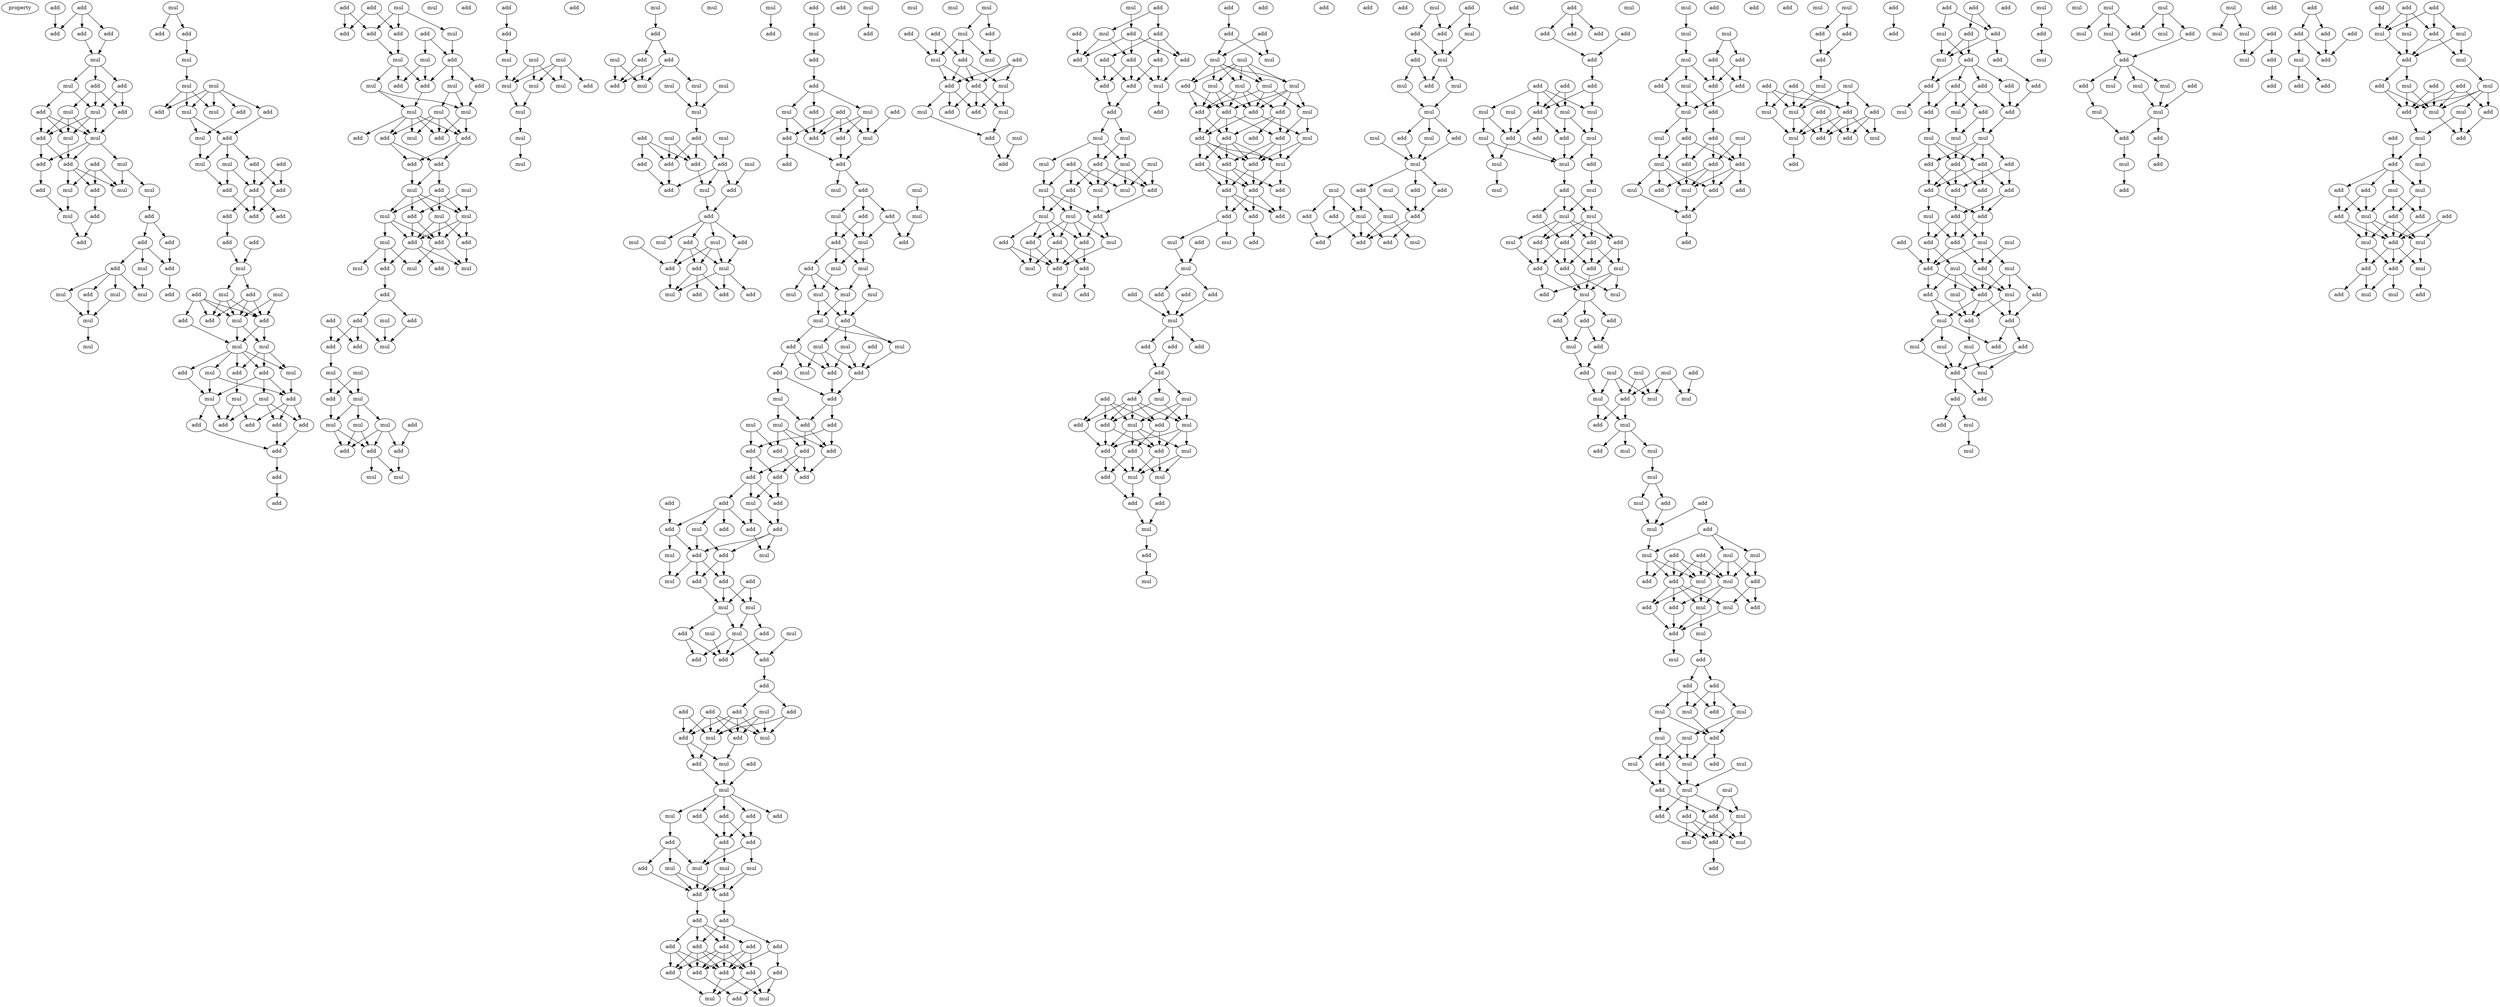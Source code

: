 digraph {
    node [fontcolor=black]
    property [mul=2,lf=1.8]
    0 [ label = add ];
    1 [ label = add ];
    2 [ label = add ];
    3 [ label = add ];
    4 [ label = add ];
    5 [ label = mul ];
    6 [ label = mul ];
    7 [ label = add ];
    8 [ label = add ];
    9 [ label = mul ];
    10 [ label = mul ];
    11 [ label = add ];
    12 [ label = add ];
    13 [ label = add ];
    14 [ label = mul ];
    15 [ label = mul ];
    16 [ label = add ];
    17 [ label = add ];
    18 [ label = mul ];
    19 [ label = add ];
    20 [ label = add ];
    21 [ label = mul ];
    22 [ label = add ];
    23 [ label = mul ];
    24 [ label = mul ];
    25 [ label = mul ];
    26 [ label = add ];
    27 [ label = add ];
    28 [ label = add ];
    29 [ label = add ];
    30 [ label = add ];
    31 [ label = add ];
    32 [ label = mul ];
    33 [ label = add ];
    34 [ label = mul ];
    35 [ label = mul ];
    36 [ label = add ];
    37 [ label = add ];
    38 [ label = mul ];
    39 [ label = mul ];
    40 [ label = mul ];
    41 [ label = mul ];
    42 [ label = add ];
    43 [ label = add ];
    44 [ label = mul ];
    45 [ label = mul ];
    46 [ label = mul ];
    47 [ label = add ];
    48 [ label = mul ];
    49 [ label = add ];
    50 [ label = mul ];
    51 [ label = add ];
    52 [ label = add ];
    53 [ label = mul ];
    54 [ label = mul ];
    55 [ label = mul ];
    56 [ label = add ];
    57 [ label = add ];
    58 [ label = add ];
    59 [ label = add ];
    60 [ label = add ];
    61 [ label = add ];
    62 [ label = add ];
    63 [ label = add ];
    64 [ label = add ];
    65 [ label = add ];
    66 [ label = mul ];
    67 [ label = mul ];
    68 [ label = mul ];
    69 [ label = add ];
    70 [ label = add ];
    71 [ label = add ];
    72 [ label = mul ];
    73 [ label = add ];
    74 [ label = add ];
    75 [ label = mul ];
    76 [ label = mul ];
    77 [ label = mul ];
    78 [ label = add ];
    79 [ label = add ];
    80 [ label = mul ];
    81 [ label = add ];
    82 [ label = mul ];
    83 [ label = mul ];
    84 [ label = mul ];
    85 [ label = add ];
    86 [ label = add ];
    87 [ label = add ];
    88 [ label = add ];
    89 [ label = add ];
    90 [ label = add ];
    91 [ label = add ];
    92 [ label = add ];
    93 [ label = add ];
    94 [ label = add ];
    95 [ label = mul ];
    96 [ label = add ];
    97 [ label = add ];
    98 [ label = add ];
    99 [ label = add ];
    100 [ label = add ];
    101 [ label = mul ];
    102 [ label = mul ];
    103 [ label = mul ];
    104 [ label = add ];
    105 [ label = add ];
    106 [ label = mul ];
    107 [ label = add ];
    108 [ label = mul ];
    109 [ label = add ];
    110 [ label = mul ];
    111 [ label = mul ];
    112 [ label = mul ];
    113 [ label = add ];
    114 [ label = add ];
    115 [ label = add ];
    116 [ label = add ];
    117 [ label = mul ];
    118 [ label = add ];
    119 [ label = add ];
    120 [ label = add ];
    121 [ label = mul ];
    122 [ label = mul ];
    123 [ label = mul ];
    124 [ label = mul ];
    125 [ label = mul ];
    126 [ label = add ];
    127 [ label = add ];
    128 [ label = add ];
    129 [ label = mul ];
    130 [ label = add ];
    131 [ label = add ];
    132 [ label = add ];
    133 [ label = mul ];
    134 [ label = mul ];
    135 [ label = mul ];
    136 [ label = add ];
    137 [ label = add ];
    138 [ label = mul ];
    139 [ label = add ];
    140 [ label = add ];
    141 [ label = mul ];
    142 [ label = add ];
    143 [ label = add ];
    144 [ label = mul ];
    145 [ label = mul ];
    146 [ label = mul ];
    147 [ label = mul ];
    148 [ label = add ];
    149 [ label = mul ];
    150 [ label = add ];
    151 [ label = mul ];
    152 [ label = mul ];
    153 [ label = add ];
    154 [ label = add ];
    155 [ label = add ];
    156 [ label = mul ];
    157 [ label = add ];
    158 [ label = mul ];
    159 [ label = add ];
    160 [ label = add ];
    161 [ label = add ];
    162 [ label = mul ];
    163 [ label = mul ];
    164 [ label = mul ];
    165 [ label = mul ];
    166 [ label = mul ];
    167 [ label = add ];
    168 [ label = mul ];
    169 [ label = mul ];
    170 [ label = mul ];
    171 [ label = mul ];
    172 [ label = mul ];
    173 [ label = add ];
    174 [ label = add ];
    175 [ label = add ];
    176 [ label = mul ];
    177 [ label = mul ];
    178 [ label = mul ];
    179 [ label = mul ];
    180 [ label = add ];
    181 [ label = mul ];
    182 [ label = mul ];
    183 [ label = mul ];
    184 [ label = mul ];
    185 [ label = add ];
    186 [ label = add ];
    187 [ label = add ];
    188 [ label = add ];
    189 [ label = add ];
    190 [ label = mul ];
    191 [ label = add ];
    192 [ label = add ];
    193 [ label = add ];
    194 [ label = mul ];
    195 [ label = add ];
    196 [ label = add ];
    197 [ label = mul ];
    198 [ label = mul ];
    199 [ label = add ];
    200 [ label = mul ];
    201 [ label = add ];
    202 [ label = add ];
    203 [ label = mul ];
    204 [ label = add ];
    205 [ label = add ];
    206 [ label = mul ];
    207 [ label = add ];
    208 [ label = mul ];
    209 [ label = mul ];
    210 [ label = add ];
    211 [ label = add ];
    212 [ label = mul ];
    213 [ label = add ];
    214 [ label = add ];
    215 [ label = mul ];
    216 [ label = add ];
    217 [ label = add ];
    218 [ label = mul ];
    219 [ label = add ];
    220 [ label = add ];
    221 [ label = add ];
    222 [ label = add ];
    223 [ label = mul ];
    224 [ label = add ];
    225 [ label = add ];
    226 [ label = mul ];
    227 [ label = add ];
    228 [ label = mul ];
    229 [ label = add ];
    230 [ label = mul ];
    231 [ label = add ];
    232 [ label = mul ];
    233 [ label = add ];
    234 [ label = add ];
    235 [ label = mul ];
    236 [ label = mul ];
    237 [ label = mul ];
    238 [ label = add ];
    239 [ label = mul ];
    240 [ label = mul ];
    241 [ label = mul ];
    242 [ label = mul ];
    243 [ label = add ];
    244 [ label = mul ];
    245 [ label = add ];
    246 [ label = mul ];
    247 [ label = mul ];
    248 [ label = add ];
    249 [ label = mul ];
    250 [ label = mul ];
    251 [ label = add ];
    252 [ label = add ];
    253 [ label = add ];
    254 [ label = mul ];
    255 [ label = add ];
    256 [ label = add ];
    257 [ label = mul ];
    258 [ label = add ];
    259 [ label = mul ];
    260 [ label = add ];
    261 [ label = add ];
    262 [ label = add ];
    263 [ label = add ];
    264 [ label = add ];
    265 [ label = add ];
    266 [ label = add ];
    267 [ label = add ];
    268 [ label = add ];
    269 [ label = add ];
    270 [ label = mul ];
    271 [ label = add ];
    272 [ label = add ];
    273 [ label = add ];
    274 [ label = mul ];
    275 [ label = add ];
    276 [ label = add ];
    277 [ label = mul ];
    278 [ label = add ];
    279 [ label = mul ];
    280 [ label = add ];
    281 [ label = mul ];
    282 [ label = add ];
    283 [ label = add ];
    284 [ label = mul ];
    285 [ label = mul ];
    286 [ label = mul ];
    287 [ label = add ];
    288 [ label = add ];
    289 [ label = mul ];
    290 [ label = mul ];
    291 [ label = add ];
    292 [ label = add ];
    293 [ label = add ];
    294 [ label = add ];
    295 [ label = add ];
    296 [ label = mul ];
    297 [ label = add ];
    298 [ label = add ];
    299 [ label = add ];
    300 [ label = mul ];
    301 [ label = add ];
    302 [ label = add ];
    303 [ label = mul ];
    304 [ label = add ];
    305 [ label = mul ];
    306 [ label = add ];
    307 [ label = mul ];
    308 [ label = add ];
    309 [ label = add ];
    310 [ label = add ];
    311 [ label = mul ];
    312 [ label = add ];
    313 [ label = add ];
    314 [ label = add ];
    315 [ label = add ];
    316 [ label = mul ];
    317 [ label = add ];
    318 [ label = mul ];
    319 [ label = mul ];
    320 [ label = mul ];
    321 [ label = add ];
    322 [ label = add ];
    323 [ label = add ];
    324 [ label = add ];
    325 [ label = add ];
    326 [ label = add ];
    327 [ label = add ];
    328 [ label = add ];
    329 [ label = add ];
    330 [ label = add ];
    331 [ label = add ];
    332 [ label = add ];
    333 [ label = add ];
    334 [ label = add ];
    335 [ label = add ];
    336 [ label = mul ];
    337 [ label = mul ];
    338 [ label = add ];
    339 [ label = mul ];
    340 [ label = add ];
    341 [ label = mul ];
    342 [ label = mul ];
    343 [ label = mul ];
    344 [ label = mul ];
    345 [ label = add ];
    346 [ label = add ];
    347 [ label = add ];
    348 [ label = add ];
    349 [ label = mul ];
    350 [ label = add ];
    351 [ label = mul ];
    352 [ label = add ];
    353 [ label = mul ];
    354 [ label = add ];
    355 [ label = mul ];
    356 [ label = mul ];
    357 [ label = add ];
    358 [ label = add ];
    359 [ label = mul ];
    360 [ label = add ];
    361 [ label = mul ];
    362 [ label = add ];
    363 [ label = add ];
    364 [ label = add ];
    365 [ label = mul ];
    366 [ label = add ];
    367 [ label = add ];
    368 [ label = add ];
    369 [ label = add ];
    370 [ label = add ];
    371 [ label = add ];
    372 [ label = add ];
    373 [ label = add ];
    374 [ label = mul ];
    375 [ label = add ];
    376 [ label = add ];
    377 [ label = add ];
    378 [ label = mul ];
    379 [ label = mul ];
    380 [ label = mul ];
    381 [ label = mul ];
    382 [ label = add ];
    383 [ label = mul ];
    384 [ label = add ];
    385 [ label = add ];
    386 [ label = mul ];
    387 [ label = add ];
    388 [ label = mul ];
    389 [ label = mul ];
    390 [ label = mul ];
    391 [ label = add ];
    392 [ label = mul ];
    393 [ label = add ];
    394 [ label = add ];
    395 [ label = add ];
    396 [ label = mul ];
    397 [ label = add ];
    398 [ label = add ];
    399 [ label = add ];
    400 [ label = mul ];
    401 [ label = add ];
    402 [ label = mul ];
    403 [ label = add ];
    404 [ label = add ];
    405 [ label = add ];
    406 [ label = add ];
    407 [ label = add ];
    408 [ label = mul ];
    409 [ label = mul ];
    410 [ label = mul ];
    411 [ label = add ];
    412 [ label = mul ];
    413 [ label = mul ];
    414 [ label = mul ];
    415 [ label = mul ];
    416 [ label = add ];
    417 [ label = mul ];
    418 [ label = add ];
    419 [ label = add ];
    420 [ label = add ];
    421 [ label = mul ];
    422 [ label = add ];
    423 [ label = add ];
    424 [ label = add ];
    425 [ label = add ];
    426 [ label = add ];
    427 [ label = mul ];
    428 [ label = add ];
    429 [ label = add ];
    430 [ label = add ];
    431 [ label = add ];
    432 [ label = add ];
    433 [ label = add ];
    434 [ label = add ];
    435 [ label = add ];
    436 [ label = add ];
    437 [ label = mul ];
    438 [ label = add ];
    439 [ label = mul ];
    440 [ label = mul ];
    441 [ label = add ];
    442 [ label = add ];
    443 [ label = add ];
    444 [ label = add ];
    445 [ label = mul ];
    446 [ label = add ];
    447 [ label = add ];
    448 [ label = add ];
    449 [ label = add ];
    450 [ label = add ];
    451 [ label = add ];
    452 [ label = mul ];
    453 [ label = add ];
    454 [ label = mul ];
    455 [ label = add ];
    456 [ label = add ];
    457 [ label = add ];
    458 [ label = mul ];
    459 [ label = mul ];
    460 [ label = add ];
    461 [ label = add ];
    462 [ label = mul ];
    463 [ label = add ];
    464 [ label = add ];
    465 [ label = mul ];
    466 [ label = add ];
    467 [ label = mul ];
    468 [ label = add ];
    469 [ label = add ];
    470 [ label = mul ];
    471 [ label = add ];
    472 [ label = add ];
    473 [ label = mul ];
    474 [ label = mul ];
    475 [ label = mul ];
    476 [ label = add ];
    477 [ label = add ];
    478 [ label = mul ];
    479 [ label = add ];
    480 [ label = add ];
    481 [ label = mul ];
    482 [ label = mul ];
    483 [ label = mul ];
    484 [ label = mul ];
    485 [ label = add ];
    486 [ label = add ];
    487 [ label = add ];
    488 [ label = mul ];
    489 [ label = mul ];
    490 [ label = add ];
    491 [ label = add ];
    492 [ label = mul ];
    493 [ label = add ];
    494 [ label = mul ];
    495 [ label = add ];
    496 [ label = mul ];
    497 [ label = add ];
    498 [ label = mul ];
    499 [ label = add ];
    500 [ label = mul ];
    501 [ label = add ];
    502 [ label = add ];
    503 [ label = add ];
    504 [ label = add ];
    505 [ label = mul ];
    506 [ label = add ];
    507 [ label = add ];
    508 [ label = add ];
    509 [ label = add ];
    510 [ label = add ];
    511 [ label = add ];
    512 [ label = add ];
    513 [ label = add ];
    514 [ label = add ];
    515 [ label = mul ];
    516 [ label = mul ];
    517 [ label = mul ];
    518 [ label = mul ];
    519 [ label = add ];
    520 [ label = add ];
    521 [ label = mul ];
    522 [ label = add ];
    523 [ label = mul ];
    524 [ label = add ];
    525 [ label = mul ];
    526 [ label = mul ];
    527 [ label = mul ];
    528 [ label = add ];
    529 [ label = mul ];
    530 [ label = add ];
    531 [ label = mul ];
    532 [ label = mul ];
    533 [ label = add ];
    534 [ label = mul ];
    535 [ label = add ];
    536 [ label = add ];
    537 [ label = add ];
    538 [ label = add ];
    539 [ label = mul ];
    540 [ label = add ];
    541 [ label = add ];
    542 [ label = mul ];
    543 [ label = mul ];
    544 [ label = add ];
    545 [ label = add ];
    546 [ label = add ];
    547 [ label = add ];
    548 [ label = mul ];
    549 [ label = add ];
    550 [ label = mul ];
    551 [ label = mul ];
    552 [ label = add ];
    553 [ label = mul ];
    554 [ label = add ];
    555 [ label = mul ];
    556 [ label = mul ];
    557 [ label = add ];
    558 [ label = mul ];
    559 [ label = add ];
    560 [ label = mul ];
    561 [ label = add ];
    562 [ label = mul ];
    563 [ label = mul ];
    564 [ label = mul ];
    565 [ label = mul ];
    566 [ label = add ];
    567 [ label = add ];
    568 [ label = mul ];
    569 [ label = add ];
    570 [ label = mul ];
    571 [ label = mul ];
    572 [ label = add ];
    573 [ label = add ];
    574 [ label = mul ];
    575 [ label = mul ];
    576 [ label = add ];
    577 [ label = add ];
    578 [ label = mul ];
    579 [ label = add ];
    580 [ label = mul ];
    581 [ label = mul ];
    582 [ label = add ];
    583 [ label = add ];
    584 [ label = add ];
    585 [ label = mul ];
    586 [ label = add ];
    587 [ label = mul ];
    588 [ label = add ];
    589 [ label = add ];
    590 [ label = add ];
    591 [ label = add ];
    592 [ label = mul ];
    593 [ label = mul ];
    594 [ label = mul ];
    595 [ label = mul ];
    596 [ label = add ];
    597 [ label = mul ];
    598 [ label = add ];
    599 [ label = mul ];
    600 [ label = add ];
    601 [ label = mul ];
    602 [ label = mul ];
    603 [ label = add ];
    604 [ label = mul ];
    605 [ label = mul ];
    606 [ label = mul ];
    607 [ label = add ];
    608 [ label = add ];
    609 [ label = add ];
    610 [ label = mul ];
    611 [ label = mul ];
    612 [ label = add ];
    613 [ label = add ];
    614 [ label = mul ];
    615 [ label = mul ];
    616 [ label = add ];
    617 [ label = add ];
    618 [ label = mul ];
    619 [ label = add ];
    620 [ label = add ];
    621 [ label = mul ];
    622 [ label = add ];
    623 [ label = add ];
    624 [ label = mul ];
    625 [ label = add ];
    626 [ label = add ];
    627 [ label = mul ];
    628 [ label = mul ];
    629 [ label = add ];
    630 [ label = add ];
    631 [ label = mul ];
    632 [ label = add ];
    633 [ label = add ];
    634 [ label = mul ];
    635 [ label = add ];
    636 [ label = add ];
    637 [ label = add ];
    638 [ label = add ];
    639 [ label = mul ];
    640 [ label = mul ];
    641 [ label = add ];
    642 [ label = add ];
    643 [ label = mul ];
    644 [ label = add ];
    645 [ label = mul ];
    646 [ label = add ];
    647 [ label = add ];
    648 [ label = add ];
    649 [ label = add ];
    650 [ label = mul ];
    651 [ label = mul ];
    652 [ label = add ];
    653 [ label = add ];
    654 [ label = mul ];
    655 [ label = add ];
    656 [ label = mul ];
    657 [ label = add ];
    658 [ label = mul ];
    659 [ label = add ];
    660 [ label = add ];
    661 [ label = mul ];
    662 [ label = add ];
    663 [ label = add ];
    664 [ label = add ];
    665 [ label = add ];
    666 [ label = add ];
    667 [ label = add ];
    668 [ label = add ];
    669 [ label = mul ];
    670 [ label = mul ];
    671 [ label = add ];
    672 [ label = add ];
    673 [ label = add ];
    674 [ label = add ];
    675 [ label = add ];
    676 [ label = add ];
    677 [ label = add ];
    678 [ label = add ];
    679 [ label = mul ];
    680 [ label = mul ];
    681 [ label = add ];
    682 [ label = add ];
    683 [ label = mul ];
    684 [ label = mul ];
    685 [ label = mul ];
    686 [ label = add ];
    687 [ label = add ];
    688 [ label = add ];
    689 [ label = add ];
    690 [ label = add ];
    691 [ label = add ];
    692 [ label = add ];
    693 [ label = add ];
    694 [ label = add ];
    695 [ label = mul ];
    696 [ label = add ];
    697 [ label = add ];
    698 [ label = add ];
    699 [ label = add ];
    700 [ label = mul ];
    701 [ label = mul ];
    702 [ label = add ];
    703 [ label = mul ];
    704 [ label = mul ];
    705 [ label = add ];
    706 [ label = mul ];
    707 [ label = add ];
    708 [ label = add ];
    709 [ label = add ];
    710 [ label = mul ];
    711 [ label = add ];
    712 [ label = mul ];
    713 [ label = add ];
    714 [ label = add ];
    715 [ label = add ];
    716 [ label = mul ];
    717 [ label = mul ];
    718 [ label = mul ];
    719 [ label = mul ];
    720 [ label = add ];
    721 [ label = add ];
    722 [ label = add ];
    723 [ label = add ];
    724 [ label = add ];
    725 [ label = mul ];
    726 [ label = mul ];
    727 [ label = mul ];
    728 [ label = add ];
    729 [ label = mul ];
    730 [ label = mul ];
    731 [ label = mul ];
    732 [ label = mul ];
    733 [ label = add ];
    734 [ label = mul ];
    735 [ label = mul ];
    736 [ label = mul ];
    737 [ label = add ];
    738 [ label = add ];
    739 [ label = add ];
    740 [ label = mul ];
    741 [ label = add ];
    742 [ label = mul ];
    743 [ label = mul ];
    744 [ label = mul ];
    745 [ label = mul ];
    746 [ label = add ];
    747 [ label = add ];
    748 [ label = mul ];
    749 [ label = add ];
    750 [ label = mul ];
    751 [ label = mul ];
    752 [ label = mul ];
    753 [ label = add ];
    754 [ label = add ];
    755 [ label = mul ];
    756 [ label = add ];
    757 [ label = add ];
    758 [ label = add ];
    759 [ label = add ];
    760 [ label = add ];
    761 [ label = add ];
    762 [ label = add ];
    763 [ label = mul ];
    764 [ label = add ];
    765 [ label = add ];
    766 [ label = add ];
    767 [ label = add ];
    768 [ label = add ];
    769 [ label = add ];
    770 [ label = mul ];
    771 [ label = mul ];
    772 [ label = add ];
    773 [ label = mul ];
    774 [ label = mul ];
    775 [ label = add ];
    776 [ label = add ];
    777 [ label = add ];
    778 [ label = mul ];
    779 [ label = add ];
    780 [ label = mul ];
    781 [ label = mul ];
    782 [ label = add ];
    783 [ label = add ];
    784 [ label = mul ];
    785 [ label = mul ];
    786 [ label = add ];
    787 [ label = add ];
    788 [ label = add ];
    789 [ label = mul ];
    790 [ label = add ];
    791 [ label = mul ];
    792 [ label = add ];
    793 [ label = mul ];
    794 [ label = add ];
    795 [ label = add ];
    796 [ label = add ];
    797 [ label = mul ];
    798 [ label = add ];
    799 [ label = mul ];
    800 [ label = mul ];
    801 [ label = add ];
    802 [ label = add ];
    803 [ label = mul ];
    804 [ label = add ];
    805 [ label = mul ];
    806 [ label = add ];
    807 [ label = add ];
    808 [ label = mul ];
    0 -> 2 [ name = 0 ];
    1 -> 2 [ name = 1 ];
    1 -> 3 [ name = 2 ];
    1 -> 4 [ name = 3 ];
    3 -> 5 [ name = 4 ];
    4 -> 5 [ name = 5 ];
    5 -> 6 [ name = 6 ];
    5 -> 7 [ name = 7 ];
    5 -> 8 [ name = 8 ];
    6 -> 9 [ name = 9 ];
    6 -> 12 [ name = 10 ];
    7 -> 9 [ name = 11 ];
    7 -> 11 [ name = 12 ];
    8 -> 9 [ name = 13 ];
    8 -> 10 [ name = 14 ];
    8 -> 11 [ name = 15 ];
    9 -> 13 [ name = 16 ];
    9 -> 14 [ name = 17 ];
    9 -> 15 [ name = 18 ];
    10 -> 13 [ name = 19 ];
    10 -> 14 [ name = 20 ];
    10 -> 15 [ name = 21 ];
    11 -> 14 [ name = 22 ];
    12 -> 13 [ name = 23 ];
    12 -> 14 [ name = 24 ];
    12 -> 15 [ name = 25 ];
    13 -> 17 [ name = 26 ];
    13 -> 19 [ name = 27 ];
    14 -> 17 [ name = 28 ];
    14 -> 18 [ name = 29 ];
    14 -> 19 [ name = 30 ];
    15 -> 17 [ name = 31 ];
    16 -> 20 [ name = 32 ];
    16 -> 23 [ name = 33 ];
    16 -> 24 [ name = 34 ];
    17 -> 20 [ name = 35 ];
    17 -> 23 [ name = 36 ];
    17 -> 24 [ name = 37 ];
    18 -> 21 [ name = 38 ];
    18 -> 23 [ name = 39 ];
    19 -> 22 [ name = 40 ];
    20 -> 26 [ name = 41 ];
    21 -> 27 [ name = 42 ];
    22 -> 25 [ name = 43 ];
    24 -> 25 [ name = 44 ];
    25 -> 29 [ name = 45 ];
    26 -> 29 [ name = 46 ];
    27 -> 28 [ name = 47 ];
    27 -> 30 [ name = 48 ];
    28 -> 31 [ name = 49 ];
    28 -> 32 [ name = 50 ];
    28 -> 33 [ name = 51 ];
    30 -> 31 [ name = 52 ];
    31 -> 36 [ name = 53 ];
    32 -> 35 [ name = 54 ];
    33 -> 34 [ name = 55 ];
    33 -> 35 [ name = 56 ];
    33 -> 37 [ name = 57 ];
    33 -> 38 [ name = 58 ];
    34 -> 39 [ name = 59 ];
    37 -> 39 [ name = 60 ];
    38 -> 39 [ name = 61 ];
    39 -> 40 [ name = 62 ];
    41 -> 42 [ name = 63 ];
    41 -> 43 [ name = 64 ];
    43 -> 44 [ name = 65 ];
    44 -> 46 [ name = 66 ];
    45 -> 47 [ name = 67 ];
    45 -> 48 [ name = 68 ];
    45 -> 49 [ name = 69 ];
    45 -> 50 [ name = 70 ];
    45 -> 51 [ name = 71 ];
    46 -> 47 [ name = 72 ];
    46 -> 48 [ name = 73 ];
    46 -> 50 [ name = 74 ];
    48 -> 52 [ name = 75 ];
    48 -> 53 [ name = 76 ];
    49 -> 53 [ name = 77 ];
    51 -> 52 [ name = 78 ];
    52 -> 54 [ name = 79 ];
    52 -> 55 [ name = 80 ];
    52 -> 56 [ name = 81 ];
    53 -> 54 [ name = 82 ];
    54 -> 60 [ name = 83 ];
    55 -> 59 [ name = 84 ];
    55 -> 60 [ name = 85 ];
    56 -> 58 [ name = 86 ];
    56 -> 59 [ name = 87 ];
    57 -> 58 [ name = 88 ];
    57 -> 59 [ name = 89 ];
    58 -> 62 [ name = 90 ];
    59 -> 61 [ name = 91 ];
    59 -> 62 [ name = 92 ];
    59 -> 63 [ name = 93 ];
    60 -> 62 [ name = 94 ];
    63 -> 65 [ name = 95 ];
    64 -> 66 [ name = 96 ];
    65 -> 66 [ name = 97 ];
    66 -> 67 [ name = 98 ];
    66 -> 70 [ name = 99 ];
    67 -> 71 [ name = 100 ];
    67 -> 72 [ name = 101 ];
    67 -> 74 [ name = 102 ];
    68 -> 72 [ name = 103 ];
    68 -> 74 [ name = 104 ];
    69 -> 71 [ name = 105 ];
    69 -> 72 [ name = 106 ];
    69 -> 73 [ name = 107 ];
    69 -> 74 [ name = 108 ];
    70 -> 71 [ name = 109 ];
    70 -> 72 [ name = 110 ];
    70 -> 74 [ name = 111 ];
    72 -> 75 [ name = 112 ];
    72 -> 76 [ name = 113 ];
    73 -> 75 [ name = 114 ];
    74 -> 75 [ name = 115 ];
    74 -> 76 [ name = 116 ];
    75 -> 77 [ name = 117 ];
    75 -> 78 [ name = 118 ];
    75 -> 79 [ name = 119 ];
    75 -> 80 [ name = 120 ];
    75 -> 81 [ name = 121 ];
    76 -> 77 [ name = 122 ];
    76 -> 78 [ name = 123 ];
    76 -> 81 [ name = 124 ];
    77 -> 85 [ name = 125 ];
    78 -> 82 [ name = 126 ];
    78 -> 84 [ name = 127 ];
    78 -> 85 [ name = 128 ];
    79 -> 82 [ name = 129 ];
    80 -> 82 [ name = 130 ];
    80 -> 85 [ name = 131 ];
    81 -> 83 [ name = 132 ];
    82 -> 87 [ name = 133 ];
    82 -> 90 [ name = 134 ];
    83 -> 86 [ name = 135 ];
    83 -> 90 [ name = 136 ];
    84 -> 88 [ name = 137 ];
    84 -> 89 [ name = 138 ];
    84 -> 90 [ name = 139 ];
    85 -> 86 [ name = 140 ];
    85 -> 88 [ name = 141 ];
    85 -> 89 [ name = 142 ];
    87 -> 91 [ name = 143 ];
    88 -> 91 [ name = 144 ];
    89 -> 91 [ name = 145 ];
    91 -> 92 [ name = 146 ];
    92 -> 93 [ name = 147 ];
    94 -> 97 [ name = 148 ];
    94 -> 98 [ name = 149 ];
    95 -> 98 [ name = 150 ];
    95 -> 100 [ name = 151 ];
    95 -> 101 [ name = 152 ];
    96 -> 97 [ name = 153 ];
    96 -> 100 [ name = 154 ];
    98 -> 102 [ name = 155 ];
    99 -> 103 [ name = 156 ];
    99 -> 104 [ name = 157 ];
    100 -> 102 [ name = 158 ];
    101 -> 104 [ name = 159 ];
    102 -> 105 [ name = 160 ];
    102 -> 107 [ name = 161 ];
    102 -> 108 [ name = 162 ];
    103 -> 105 [ name = 163 ];
    103 -> 107 [ name = 164 ];
    104 -> 106 [ name = 165 ];
    104 -> 107 [ name = 166 ];
    104 -> 109 [ name = 167 ];
    106 -> 111 [ name = 168 ];
    106 -> 112 [ name = 169 ];
    107 -> 110 [ name = 170 ];
    108 -> 110 [ name = 171 ];
    108 -> 111 [ name = 172 ];
    109 -> 111 [ name = 173 ];
    110 -> 113 [ name = 174 ];
    110 -> 114 [ name = 175 ];
    110 -> 115 [ name = 176 ];
    110 -> 116 [ name = 177 ];
    110 -> 117 [ name = 178 ];
    111 -> 114 [ name = 179 ];
    111 -> 115 [ name = 180 ];
    112 -> 114 [ name = 181 ];
    112 -> 115 [ name = 182 ];
    112 -> 116 [ name = 183 ];
    112 -> 117 [ name = 184 ];
    115 -> 118 [ name = 185 ];
    115 -> 119 [ name = 186 ];
    116 -> 118 [ name = 187 ];
    116 -> 119 [ name = 188 ];
    118 -> 122 [ name = 189 ];
    119 -> 120 [ name = 190 ];
    119 -> 122 [ name = 191 ];
    120 -> 123 [ name = 192 ];
    120 -> 124 [ name = 193 ];
    120 -> 125 [ name = 194 ];
    121 -> 124 [ name = 195 ];
    121 -> 126 [ name = 196 ];
    122 -> 123 [ name = 197 ];
    122 -> 124 [ name = 198 ];
    122 -> 125 [ name = 199 ];
    122 -> 126 [ name = 200 ];
    123 -> 127 [ name = 201 ];
    123 -> 128 [ name = 202 ];
    123 -> 130 [ name = 203 ];
    124 -> 127 [ name = 204 ];
    124 -> 128 [ name = 205 ];
    124 -> 130 [ name = 206 ];
    125 -> 128 [ name = 207 ];
    125 -> 129 [ name = 208 ];
    125 -> 130 [ name = 209 ];
    126 -> 128 [ name = 210 ];
    126 -> 130 [ name = 211 ];
    127 -> 135 [ name = 212 ];
    128 -> 131 [ name = 213 ];
    128 -> 132 [ name = 214 ];
    128 -> 135 [ name = 215 ];
    129 -> 132 [ name = 216 ];
    129 -> 133 [ name = 217 ];
    129 -> 134 [ name = 218 ];
    130 -> 134 [ name = 219 ];
    130 -> 135 [ name = 220 ];
    132 -> 136 [ name = 221 ];
    136 -> 137 [ name = 222 ];
    136 -> 140 [ name = 223 ];
    137 -> 142 [ name = 224 ];
    137 -> 143 [ name = 225 ];
    137 -> 144 [ name = 226 ];
    138 -> 144 [ name = 227 ];
    139 -> 142 [ name = 228 ];
    139 -> 143 [ name = 229 ];
    140 -> 144 [ name = 230 ];
    142 -> 146 [ name = 231 ];
    145 -> 147 [ name = 232 ];
    145 -> 148 [ name = 233 ];
    146 -> 147 [ name = 234 ];
    146 -> 148 [ name = 235 ];
    147 -> 149 [ name = 236 ];
    147 -> 151 [ name = 237 ];
    147 -> 152 [ name = 238 ];
    148 -> 149 [ name = 239 ];
    149 -> 153 [ name = 240 ];
    149 -> 154 [ name = 241 ];
    150 -> 155 [ name = 242 ];
    151 -> 153 [ name = 243 ];
    151 -> 154 [ name = 244 ];
    151 -> 155 [ name = 245 ];
    152 -> 153 [ name = 246 ];
    152 -> 154 [ name = 247 ];
    154 -> 156 [ name = 248 ];
    154 -> 158 [ name = 249 ];
    155 -> 158 [ name = 250 ];
    159 -> 161 [ name = 251 ];
    161 -> 162 [ name = 252 ];
    162 -> 165 [ name = 253 ];
    163 -> 165 [ name = 254 ];
    163 -> 166 [ name = 255 ];
    163 -> 167 [ name = 256 ];
    163 -> 168 [ name = 257 ];
    164 -> 165 [ name = 258 ];
    164 -> 166 [ name = 259 ];
    164 -> 168 [ name = 260 ];
    165 -> 169 [ name = 261 ];
    168 -> 169 [ name = 262 ];
    169 -> 170 [ name = 263 ];
    170 -> 171 [ name = 264 ];
    172 -> 173 [ name = 265 ];
    173 -> 174 [ name = 266 ];
    173 -> 175 [ name = 267 ];
    174 -> 177 [ name = 268 ];
    174 -> 180 [ name = 269 ];
    175 -> 177 [ name = 270 ];
    175 -> 178 [ name = 271 ];
    175 -> 180 [ name = 272 ];
    176 -> 177 [ name = 273 ];
    176 -> 180 [ name = 274 ];
    178 -> 182 [ name = 275 ];
    179 -> 182 [ name = 276 ];
    181 -> 182 [ name = 277 ];
    182 -> 186 [ name = 278 ];
    183 -> 188 [ name = 279 ];
    183 -> 191 [ name = 280 ];
    184 -> 189 [ name = 281 ];
    185 -> 187 [ name = 282 ];
    185 -> 188 [ name = 283 ];
    185 -> 191 [ name = 284 ];
    186 -> 188 [ name = 285 ];
    186 -> 189 [ name = 286 ];
    186 -> 191 [ name = 287 ];
    187 -> 193 [ name = 288 ];
    188 -> 193 [ name = 289 ];
    189 -> 192 [ name = 290 ];
    189 -> 193 [ name = 291 ];
    189 -> 194 [ name = 292 ];
    190 -> 192 [ name = 293 ];
    191 -> 194 [ name = 294 ];
    192 -> 195 [ name = 295 ];
    194 -> 195 [ name = 296 ];
    195 -> 196 [ name = 297 ];
    195 -> 197 [ name = 298 ];
    195 -> 199 [ name = 299 ];
    195 -> 200 [ name = 300 ];
    196 -> 201 [ name = 301 ];
    196 -> 202 [ name = 302 ];
    196 -> 203 [ name = 303 ];
    197 -> 201 [ name = 304 ];
    197 -> 202 [ name = 305 ];
    197 -> 203 [ name = 306 ];
    198 -> 201 [ name = 307 ];
    199 -> 203 [ name = 308 ];
    201 -> 206 [ name = 309 ];
    202 -> 204 [ name = 310 ];
    202 -> 205 [ name = 311 ];
    202 -> 206 [ name = 312 ];
    203 -> 204 [ name = 313 ];
    203 -> 206 [ name = 314 ];
    203 -> 207 [ name = 315 ];
    209 -> 211 [ name = 316 ];
    210 -> 212 [ name = 317 ];
    212 -> 213 [ name = 318 ];
    213 -> 214 [ name = 319 ];
    214 -> 215 [ name = 320 ];
    214 -> 217 [ name = 321 ];
    214 -> 218 [ name = 322 ];
    215 -> 220 [ name = 323 ];
    215 -> 222 [ name = 324 ];
    216 -> 220 [ name = 325 ];
    216 -> 221 [ name = 326 ];
    216 -> 222 [ name = 327 ];
    216 -> 223 [ name = 328 ];
    217 -> 222 [ name = 329 ];
    218 -> 221 [ name = 330 ];
    218 -> 222 [ name = 331 ];
    218 -> 223 [ name = 332 ];
    219 -> 223 [ name = 333 ];
    220 -> 224 [ name = 334 ];
    220 -> 225 [ name = 335 ];
    221 -> 224 [ name = 336 ];
    223 -> 224 [ name = 337 ];
    224 -> 226 [ name = 338 ];
    224 -> 227 [ name = 339 ];
    227 -> 229 [ name = 340 ];
    227 -> 231 [ name = 341 ];
    227 -> 232 [ name = 342 ];
    228 -> 230 [ name = 343 ];
    229 -> 234 [ name = 344 ];
    229 -> 235 [ name = 345 ];
    230 -> 233 [ name = 346 ];
    231 -> 233 [ name = 347 ];
    231 -> 235 [ name = 348 ];
    232 -> 234 [ name = 349 ];
    232 -> 235 [ name = 350 ];
    234 -> 236 [ name = 351 ];
    234 -> 237 [ name = 352 ];
    234 -> 238 [ name = 353 ];
    235 -> 236 [ name = 354 ];
    235 -> 237 [ name = 355 ];
    236 -> 240 [ name = 356 ];
    237 -> 239 [ name = 357 ];
    237 -> 242 [ name = 358 ];
    238 -> 240 [ name = 359 ];
    238 -> 241 [ name = 360 ];
    238 -> 242 [ name = 361 ];
    239 -> 243 [ name = 362 ];
    240 -> 243 [ name = 363 ];
    240 -> 244 [ name = 364 ];
    242 -> 243 [ name = 365 ];
    242 -> 244 [ name = 366 ];
    243 -> 246 [ name = 367 ];
    243 -> 247 [ name = 368 ];
    243 -> 249 [ name = 369 ];
    244 -> 245 [ name = 370 ];
    244 -> 246 [ name = 371 ];
    245 -> 250 [ name = 372 ];
    245 -> 251 [ name = 373 ];
    245 -> 253 [ name = 374 ];
    246 -> 252 [ name = 375 ];
    247 -> 252 [ name = 376 ];
    247 -> 253 [ name = 377 ];
    248 -> 252 [ name = 378 ];
    249 -> 250 [ name = 379 ];
    249 -> 252 [ name = 380 ];
    249 -> 253 [ name = 381 ];
    251 -> 254 [ name = 382 ];
    251 -> 255 [ name = 383 ];
    252 -> 255 [ name = 384 ];
    253 -> 255 [ name = 385 ];
    254 -> 257 [ name = 386 ];
    254 -> 258 [ name = 387 ];
    255 -> 256 [ name = 388 ];
    255 -> 258 [ name = 389 ];
    256 -> 261 [ name = 390 ];
    256 -> 262 [ name = 391 ];
    257 -> 260 [ name = 392 ];
    257 -> 262 [ name = 393 ];
    257 -> 263 [ name = 394 ];
    258 -> 262 [ name = 395 ];
    258 -> 263 [ name = 396 ];
    259 -> 260 [ name = 397 ];
    259 -> 261 [ name = 398 ];
    260 -> 264 [ name = 399 ];
    261 -> 265 [ name = 400 ];
    261 -> 266 [ name = 401 ];
    262 -> 264 [ name = 402 ];
    263 -> 264 [ name = 403 ];
    263 -> 265 [ name = 404 ];
    263 -> 266 [ name = 405 ];
    265 -> 268 [ name = 406 ];
    265 -> 270 [ name = 407 ];
    266 -> 268 [ name = 408 ];
    266 -> 269 [ name = 409 ];
    266 -> 270 [ name = 410 ];
    267 -> 275 [ name = 411 ];
    268 -> 272 [ name = 412 ];
    269 -> 271 [ name = 413 ];
    269 -> 273 [ name = 414 ];
    269 -> 274 [ name = 415 ];
    269 -> 275 [ name = 416 ];
    270 -> 272 [ name = 417 ];
    270 -> 273 [ name = 418 ];
    272 -> 276 [ name = 419 ];
    272 -> 278 [ name = 420 ];
    272 -> 279 [ name = 421 ];
    273 -> 279 [ name = 422 ];
    274 -> 276 [ name = 423 ];
    274 -> 278 [ name = 424 ];
    275 -> 277 [ name = 425 ];
    275 -> 278 [ name = 426 ];
    276 -> 280 [ name = 427 ];
    276 -> 283 [ name = 428 ];
    277 -> 281 [ name = 429 ];
    278 -> 280 [ name = 430 ];
    278 -> 281 [ name = 431 ];
    278 -> 283 [ name = 432 ];
    280 -> 284 [ name = 433 ];
    282 -> 284 [ name = 434 ];
    282 -> 285 [ name = 435 ];
    283 -> 284 [ name = 436 ];
    283 -> 285 [ name = 437 ];
    284 -> 288 [ name = 438 ];
    284 -> 289 [ name = 439 ];
    285 -> 287 [ name = 440 ];
    285 -> 289 [ name = 441 ];
    286 -> 292 [ name = 442 ];
    287 -> 292 [ name = 443 ];
    288 -> 291 [ name = 444 ];
    288 -> 292 [ name = 445 ];
    289 -> 291 [ name = 446 ];
    289 -> 292 [ name = 447 ];
    289 -> 293 [ name = 448 ];
    290 -> 293 [ name = 449 ];
    293 -> 294 [ name = 450 ];
    294 -> 295 [ name = 451 ];
    294 -> 299 [ name = 452 ];
    295 -> 300 [ name = 453 ];
    295 -> 301 [ name = 454 ];
    295 -> 302 [ name = 455 ];
    295 -> 303 [ name = 456 ];
    296 -> 300 [ name = 457 ];
    296 -> 302 [ name = 458 ];
    296 -> 303 [ name = 459 ];
    297 -> 300 [ name = 460 ];
    297 -> 301 [ name = 461 ];
    297 -> 302 [ name = 462 ];
    297 -> 303 [ name = 463 ];
    298 -> 301 [ name = 464 ];
    298 -> 303 [ name = 465 ];
    299 -> 300 [ name = 466 ];
    299 -> 303 [ name = 467 ];
    301 -> 304 [ name = 468 ];
    301 -> 305 [ name = 469 ];
    302 -> 305 [ name = 470 ];
    303 -> 304 [ name = 471 ];
    304 -> 307 [ name = 472 ];
    305 -> 307 [ name = 473 ];
    306 -> 307 [ name = 474 ];
    307 -> 308 [ name = 475 ];
    307 -> 309 [ name = 476 ];
    307 -> 310 [ name = 477 ];
    307 -> 311 [ name = 478 ];
    307 -> 312 [ name = 479 ];
    308 -> 315 [ name = 480 ];
    310 -> 314 [ name = 481 ];
    310 -> 315 [ name = 482 ];
    311 -> 313 [ name = 483 ];
    312 -> 314 [ name = 484 ];
    312 -> 315 [ name = 485 ];
    313 -> 316 [ name = 486 ];
    313 -> 317 [ name = 487 ];
    313 -> 318 [ name = 488 ];
    314 -> 318 [ name = 489 ];
    314 -> 320 [ name = 490 ];
    315 -> 318 [ name = 491 ];
    315 -> 319 [ name = 492 ];
    316 -> 321 [ name = 493 ];
    316 -> 322 [ name = 494 ];
    317 -> 321 [ name = 495 ];
    318 -> 321 [ name = 496 ];
    319 -> 321 [ name = 497 ];
    319 -> 322 [ name = 498 ];
    320 -> 321 [ name = 499 ];
    320 -> 322 [ name = 500 ];
    321 -> 323 [ name = 501 ];
    322 -> 324 [ name = 502 ];
    323 -> 325 [ name = 503 ];
    323 -> 326 [ name = 504 ];
    323 -> 327 [ name = 505 ];
    323 -> 328 [ name = 506 ];
    324 -> 325 [ name = 507 ];
    324 -> 327 [ name = 508 ];
    324 -> 329 [ name = 509 ];
    325 -> 331 [ name = 510 ];
    325 -> 332 [ name = 511 ];
    325 -> 333 [ name = 512 ];
    325 -> 334 [ name = 513 ];
    326 -> 331 [ name = 514 ];
    326 -> 332 [ name = 515 ];
    326 -> 333 [ name = 516 ];
    327 -> 331 [ name = 517 ];
    327 -> 332 [ name = 518 ];
    327 -> 333 [ name = 519 ];
    327 -> 334 [ name = 520 ];
    328 -> 331 [ name = 521 ];
    328 -> 333 [ name = 522 ];
    328 -> 334 [ name = 523 ];
    329 -> 330 [ name = 524 ];
    329 -> 333 [ name = 525 ];
    330 -> 335 [ name = 526 ];
    330 -> 336 [ name = 527 ];
    331 -> 335 [ name = 528 ];
    332 -> 336 [ name = 529 ];
    332 -> 337 [ name = 530 ];
    333 -> 336 [ name = 531 ];
    333 -> 337 [ name = 532 ];
    334 -> 337 [ name = 533 ];
    339 -> 340 [ name = 534 ];
    343 -> 344 [ name = 535 ];
    343 -> 347 [ name = 536 ];
    344 -> 348 [ name = 537 ];
    344 -> 349 [ name = 538 ];
    344 -> 351 [ name = 539 ];
    345 -> 349 [ name = 540 ];
    346 -> 348 [ name = 541 ];
    346 -> 349 [ name = 542 ];
    347 -> 351 [ name = 543 ];
    348 -> 352 [ name = 544 ];
    348 -> 353 [ name = 545 ];
    348 -> 354 [ name = 546 ];
    349 -> 352 [ name = 547 ];
    349 -> 354 [ name = 548 ];
    350 -> 352 [ name = 549 ];
    350 -> 353 [ name = 550 ];
    350 -> 354 [ name = 551 ];
    352 -> 356 [ name = 552 ];
    352 -> 357 [ name = 553 ];
    352 -> 358 [ name = 554 ];
    353 -> 355 [ name = 555 ];
    353 -> 357 [ name = 556 ];
    354 -> 355 [ name = 557 ];
    354 -> 357 [ name = 558 ];
    354 -> 358 [ name = 559 ];
    355 -> 360 [ name = 560 ];
    356 -> 360 [ name = 561 ];
    359 -> 363 [ name = 562 ];
    360 -> 363 [ name = 563 ];
    361 -> 366 [ name = 564 ];
    362 -> 364 [ name = 565 ];
    362 -> 365 [ name = 566 ];
    364 -> 368 [ name = 567 ];
    364 -> 369 [ name = 568 ];
    364 -> 372 [ name = 569 ];
    365 -> 370 [ name = 570 ];
    365 -> 371 [ name = 571 ];
    366 -> 368 [ name = 572 ];
    366 -> 370 [ name = 573 ];
    366 -> 371 [ name = 574 ];
    367 -> 370 [ name = 575 ];
    368 -> 374 [ name = 576 ];
    369 -> 374 [ name = 577 ];
    369 -> 375 [ name = 578 ];
    370 -> 373 [ name = 579 ];
    371 -> 373 [ name = 580 ];
    371 -> 374 [ name = 581 ];
    371 -> 375 [ name = 582 ];
    372 -> 373 [ name = 583 ];
    372 -> 375 [ name = 584 ];
    373 -> 376 [ name = 585 ];
    374 -> 377 [ name = 586 ];
    375 -> 376 [ name = 587 ];
    376 -> 378 [ name = 588 ];
    376 -> 379 [ name = 589 ];
    378 -> 380 [ name = 590 ];
    378 -> 384 [ name = 591 ];
    379 -> 380 [ name = 592 ];
    379 -> 383 [ name = 593 ];
    379 -> 384 [ name = 594 ];
    380 -> 385 [ name = 595 ];
    380 -> 388 [ name = 596 ];
    380 -> 389 [ name = 597 ];
    381 -> 385 [ name = 598 ];
    381 -> 388 [ name = 599 ];
    382 -> 386 [ name = 600 ];
    382 -> 387 [ name = 601 ];
    382 -> 388 [ name = 602 ];
    382 -> 389 [ name = 603 ];
    383 -> 386 [ name = 604 ];
    384 -> 385 [ name = 605 ];
    384 -> 387 [ name = 606 ];
    384 -> 389 [ name = 607 ];
    385 -> 391 [ name = 608 ];
    386 -> 390 [ name = 609 ];
    386 -> 391 [ name = 610 ];
    386 -> 392 [ name = 611 ];
    387 -> 390 [ name = 612 ];
    387 -> 392 [ name = 613 ];
    389 -> 391 [ name = 614 ];
    390 -> 393 [ name = 615 ];
    390 -> 394 [ name = 616 ];
    390 -> 395 [ name = 617 ];
    390 -> 397 [ name = 618 ];
    391 -> 396 [ name = 619 ];
    391 -> 397 [ name = 620 ];
    392 -> 394 [ name = 621 ];
    392 -> 395 [ name = 622 ];
    392 -> 396 [ name = 623 ];
    392 -> 397 [ name = 624 ];
    393 -> 398 [ name = 625 ];
    393 -> 400 [ name = 626 ];
    394 -> 398 [ name = 627 ];
    394 -> 400 [ name = 628 ];
    395 -> 398 [ name = 629 ];
    395 -> 399 [ name = 630 ];
    395 -> 400 [ name = 631 ];
    396 -> 398 [ name = 632 ];
    397 -> 398 [ name = 633 ];
    397 -> 399 [ name = 634 ];
    398 -> 402 [ name = 635 ];
    399 -> 401 [ name = 636 ];
    399 -> 402 [ name = 637 ];
    403 -> 405 [ name = 638 ];
    405 -> 408 [ name = 639 ];
    405 -> 409 [ name = 640 ];
    407 -> 408 [ name = 641 ];
    407 -> 409 [ name = 642 ];
    409 -> 411 [ name = 643 ];
    409 -> 412 [ name = 644 ];
    409 -> 413 [ name = 645 ];
    409 -> 414 [ name = 646 ];
    409 -> 415 [ name = 647 ];
    410 -> 411 [ name = 648 ];
    410 -> 412 [ name = 649 ];
    410 -> 413 [ name = 650 ];
    410 -> 414 [ name = 651 ];
    410 -> 415 [ name = 652 ];
    411 -> 418 [ name = 653 ];
    411 -> 419 [ name = 654 ];
    412 -> 417 [ name = 655 ];
    412 -> 419 [ name = 656 ];
    412 -> 420 [ name = 657 ];
    413 -> 416 [ name = 658 ];
    413 -> 418 [ name = 659 ];
    413 -> 419 [ name = 660 ];
    413 -> 420 [ name = 661 ];
    414 -> 416 [ name = 662 ];
    414 -> 417 [ name = 663 ];
    414 -> 418 [ name = 664 ];
    414 -> 420 [ name = 665 ];
    415 -> 418 [ name = 666 ];
    415 -> 419 [ name = 667 ];
    415 -> 420 [ name = 668 ];
    416 -> 423 [ name = 669 ];
    416 -> 424 [ name = 670 ];
    416 -> 425 [ name = 671 ];
    417 -> 421 [ name = 672 ];
    417 -> 423 [ name = 673 ];
    418 -> 422 [ name = 674 ];
    418 -> 423 [ name = 675 ];
    418 -> 424 [ name = 676 ];
    419 -> 422 [ name = 677 ];
    419 -> 424 [ name = 678 ];
    420 -> 421 [ name = 679 ];
    420 -> 422 [ name = 680 ];
    421 -> 427 [ name = 681 ];
    421 -> 429 [ name = 682 ];
    422 -> 426 [ name = 683 ];
    422 -> 427 [ name = 684 ];
    422 -> 428 [ name = 685 ];
    422 -> 429 [ name = 686 ];
    423 -> 427 [ name = 687 ];
    423 -> 428 [ name = 688 ];
    423 -> 429 [ name = 689 ];
    424 -> 426 [ name = 690 ];
    424 -> 427 [ name = 691 ];
    424 -> 428 [ name = 692 ];
    424 -> 429 [ name = 693 ];
    426 -> 430 [ name = 694 ];
    426 -> 432 [ name = 695 ];
    427 -> 430 [ name = 696 ];
    427 -> 431 [ name = 697 ];
    428 -> 430 [ name = 698 ];
    428 -> 431 [ name = 699 ];
    428 -> 432 [ name = 700 ];
    429 -> 430 [ name = 701 ];
    429 -> 432 [ name = 702 ];
    430 -> 433 [ name = 703 ];
    430 -> 434 [ name = 704 ];
    430 -> 435 [ name = 705 ];
    431 -> 434 [ name = 706 ];
    432 -> 433 [ name = 707 ];
    432 -> 434 [ name = 708 ];
    432 -> 435 [ name = 709 ];
    433 -> 438 [ name = 710 ];
    435 -> 437 [ name = 711 ];
    435 -> 439 [ name = 712 ];
    436 -> 440 [ name = 713 ];
    437 -> 440 [ name = 714 ];
    440 -> 442 [ name = 715 ];
    440 -> 444 [ name = 716 ];
    441 -> 445 [ name = 717 ];
    442 -> 445 [ name = 718 ];
    443 -> 445 [ name = 719 ];
    444 -> 445 [ name = 720 ];
    445 -> 446 [ name = 721 ];
    445 -> 448 [ name = 722 ];
    445 -> 449 [ name = 723 ];
    446 -> 451 [ name = 724 ];
    448 -> 451 [ name = 725 ];
    451 -> 452 [ name = 726 ];
    451 -> 453 [ name = 727 ];
    451 -> 454 [ name = 728 ];
    452 -> 457 [ name = 729 ];
    452 -> 458 [ name = 730 ];
    452 -> 459 [ name = 731 ];
    453 -> 456 [ name = 732 ];
    453 -> 457 [ name = 733 ];
    453 -> 458 [ name = 734 ];
    453 -> 459 [ name = 735 ];
    453 -> 460 [ name = 736 ];
    454 -> 456 [ name = 737 ];
    454 -> 459 [ name = 738 ];
    455 -> 456 [ name = 739 ];
    455 -> 457 [ name = 740 ];
    455 -> 458 [ name = 741 ];
    455 -> 460 [ name = 742 ];
    456 -> 463 [ name = 743 ];
    456 -> 464 [ name = 744 ];
    457 -> 461 [ name = 745 ];
    457 -> 464 [ name = 746 ];
    458 -> 461 [ name = 747 ];
    458 -> 462 [ name = 748 ];
    458 -> 463 [ name = 749 ];
    458 -> 464 [ name = 750 ];
    459 -> 462 [ name = 751 ];
    459 -> 463 [ name = 752 ];
    459 -> 464 [ name = 753 ];
    460 -> 463 [ name = 754 ];
    461 -> 465 [ name = 755 ];
    461 -> 466 [ name = 756 ];
    461 -> 467 [ name = 757 ];
    462 -> 465 [ name = 758 ];
    462 -> 467 [ name = 759 ];
    463 -> 466 [ name = 760 ];
    463 -> 467 [ name = 761 ];
    464 -> 465 [ name = 762 ];
    464 -> 467 [ name = 763 ];
    465 -> 468 [ name = 764 ];
    466 -> 469 [ name = 765 ];
    467 -> 469 [ name = 766 ];
    468 -> 470 [ name = 767 ];
    469 -> 470 [ name = 768 ];
    470 -> 471 [ name = 769 ];
    471 -> 473 [ name = 770 ];
    472 -> 475 [ name = 771 ];
    472 -> 477 [ name = 772 ];
    474 -> 476 [ name = 773 ];
    474 -> 477 [ name = 774 ];
    475 -> 478 [ name = 775 ];
    476 -> 478 [ name = 776 ];
    476 -> 479 [ name = 777 ];
    477 -> 478 [ name = 778 ];
    478 -> 480 [ name = 779 ];
    478 -> 481 [ name = 780 ];
    479 -> 480 [ name = 781 ];
    479 -> 482 [ name = 782 ];
    481 -> 483 [ name = 783 ];
    482 -> 483 [ name = 784 ];
    483 -> 485 [ name = 785 ];
    483 -> 486 [ name = 786 ];
    483 -> 488 [ name = 787 ];
    484 -> 489 [ name = 788 ];
    485 -> 489 [ name = 789 ];
    486 -> 489 [ name = 790 ];
    488 -> 489 [ name = 791 ];
    489 -> 490 [ name = 792 ];
    489 -> 491 [ name = 793 ];
    489 -> 493 [ name = 794 ];
    490 -> 499 [ name = 795 ];
    491 -> 496 [ name = 796 ];
    491 -> 498 [ name = 797 ];
    492 -> 495 [ name = 798 ];
    492 -> 497 [ name = 799 ];
    492 -> 498 [ name = 800 ];
    493 -> 499 [ name = 801 ];
    494 -> 499 [ name = 802 ];
    495 -> 503 [ name = 803 ];
    496 -> 500 [ name = 804 ];
    496 -> 501 [ name = 805 ];
    497 -> 501 [ name = 806 ];
    498 -> 501 [ name = 807 ];
    498 -> 502 [ name = 808 ];
    498 -> 503 [ name = 809 ];
    499 -> 501 [ name = 810 ];
    499 -> 502 [ name = 811 ];
    504 -> 506 [ name = 812 ];
    504 -> 507 [ name = 813 ];
    504 -> 508 [ name = 814 ];
    508 -> 510 [ name = 815 ];
    509 -> 510 [ name = 816 ];
    510 -> 513 [ name = 817 ];
    511 -> 514 [ name = 818 ];
    511 -> 515 [ name = 819 ];
    512 -> 514 [ name = 820 ];
    512 -> 515 [ name = 821 ];
    512 -> 517 [ name = 822 ];
    512 -> 518 [ name = 823 ];
    513 -> 514 [ name = 824 ];
    513 -> 518 [ name = 825 ];
    514 -> 519 [ name = 826 ];
    514 -> 520 [ name = 827 ];
    514 -> 522 [ name = 828 ];
    515 -> 520 [ name = 829 ];
    515 -> 523 [ name = 830 ];
    516 -> 519 [ name = 831 ];
    517 -> 519 [ name = 832 ];
    517 -> 521 [ name = 833 ];
    518 -> 523 [ name = 834 ];
    519 -> 525 [ name = 835 ];
    519 -> 526 [ name = 836 ];
    520 -> 526 [ name = 837 ];
    521 -> 525 [ name = 838 ];
    521 -> 526 [ name = 839 ];
    523 -> 524 [ name = 840 ];
    523 -> 526 [ name = 841 ];
    524 -> 529 [ name = 842 ];
    525 -> 527 [ name = 843 ];
    526 -> 528 [ name = 844 ];
    528 -> 530 [ name = 845 ];
    528 -> 531 [ name = 846 ];
    528 -> 532 [ name = 847 ];
    529 -> 531 [ name = 848 ];
    529 -> 532 [ name = 849 ];
    530 -> 536 [ name = 850 ];
    531 -> 533 [ name = 851 ];
    531 -> 534 [ name = 852 ];
    531 -> 535 [ name = 853 ];
    531 -> 537 [ name = 854 ];
    532 -> 533 [ name = 855 ];
    532 -> 535 [ name = 856 ];
    532 -> 536 [ name = 857 ];
    532 -> 537 [ name = 858 ];
    533 -> 538 [ name = 859 ];
    533 -> 539 [ name = 860 ];
    534 -> 541 [ name = 861 ];
    535 -> 540 [ name = 862 ];
    535 -> 541 [ name = 863 ];
    536 -> 538 [ name = 864 ];
    536 -> 540 [ name = 865 ];
    536 -> 541 [ name = 866 ];
    537 -> 538 [ name = 867 ];
    537 -> 539 [ name = 868 ];
    537 -> 540 [ name = 869 ];
    538 -> 543 [ name = 870 ];
    539 -> 542 [ name = 871 ];
    539 -> 543 [ name = 872 ];
    539 -> 544 [ name = 873 ];
    540 -> 542 [ name = 874 ];
    540 -> 543 [ name = 875 ];
    541 -> 543 [ name = 876 ];
    541 -> 544 [ name = 877 ];
    543 -> 545 [ name = 878 ];
    543 -> 546 [ name = 879 ];
    543 -> 547 [ name = 880 ];
    545 -> 548 [ name = 881 ];
    545 -> 549 [ name = 882 ];
    546 -> 548 [ name = 883 ];
    547 -> 549 [ name = 884 ];
    548 -> 554 [ name = 885 ];
    549 -> 554 [ name = 886 ];
    550 -> 557 [ name = 887 ];
    550 -> 558 [ name = 888 ];
    551 -> 556 [ name = 889 ];
    551 -> 557 [ name = 890 ];
    551 -> 558 [ name = 891 ];
    552 -> 555 [ name = 892 ];
    553 -> 555 [ name = 893 ];
    553 -> 557 [ name = 894 ];
    553 -> 558 [ name = 895 ];
    554 -> 556 [ name = 896 ];
    556 -> 559 [ name = 897 ];
    556 -> 560 [ name = 898 ];
    557 -> 559 [ name = 899 ];
    557 -> 560 [ name = 900 ];
    560 -> 561 [ name = 901 ];
    560 -> 562 [ name = 902 ];
    560 -> 563 [ name = 903 ];
    563 -> 564 [ name = 904 ];
    564 -> 565 [ name = 905 ];
    564 -> 567 [ name = 906 ];
    565 -> 568 [ name = 907 ];
    566 -> 568 [ name = 908 ];
    566 -> 569 [ name = 909 ];
    567 -> 568 [ name = 910 ];
    568 -> 571 [ name = 911 ];
    569 -> 570 [ name = 912 ];
    569 -> 571 [ name = 913 ];
    569 -> 574 [ name = 914 ];
    570 -> 578 [ name = 915 ];
    570 -> 579 [ name = 916 ];
    571 -> 575 [ name = 917 ];
    571 -> 576 [ name = 918 ];
    571 -> 577 [ name = 919 ];
    572 -> 575 [ name = 920 ];
    572 -> 577 [ name = 921 ];
    572 -> 578 [ name = 922 ];
    573 -> 575 [ name = 923 ];
    573 -> 576 [ name = 924 ];
    573 -> 577 [ name = 925 ];
    573 -> 578 [ name = 926 ];
    574 -> 575 [ name = 927 ];
    574 -> 578 [ name = 928 ];
    574 -> 579 [ name = 929 ];
    575 -> 581 [ name = 930 ];
    575 -> 583 [ name = 931 ];
    577 -> 580 [ name = 932 ];
    577 -> 581 [ name = 933 ];
    577 -> 582 [ name = 934 ];
    577 -> 583 [ name = 935 ];
    578 -> 581 [ name = 936 ];
    578 -> 582 [ name = 937 ];
    578 -> 584 [ name = 938 ];
    579 -> 580 [ name = 939 ];
    579 -> 584 [ name = 940 ];
    580 -> 586 [ name = 941 ];
    581 -> 585 [ name = 942 ];
    581 -> 586 [ name = 943 ];
    582 -> 586 [ name = 944 ];
    583 -> 586 [ name = 945 ];
    585 -> 588 [ name = 946 ];
    586 -> 587 [ name = 947 ];
    588 -> 589 [ name = 948 ];
    588 -> 590 [ name = 949 ];
    589 -> 591 [ name = 950 ];
    589 -> 592 [ name = 951 ];
    589 -> 594 [ name = 952 ];
    590 -> 591 [ name = 953 ];
    590 -> 592 [ name = 954 ];
    590 -> 593 [ name = 955 ];
    592 -> 596 [ name = 956 ];
    593 -> 595 [ name = 957 ];
    593 -> 596 [ name = 958 ];
    594 -> 596 [ name = 959 ];
    594 -> 597 [ name = 960 ];
    595 -> 600 [ name = 961 ];
    595 -> 602 [ name = 962 ];
    596 -> 598 [ name = 963 ];
    596 -> 602 [ name = 964 ];
    597 -> 599 [ name = 965 ];
    597 -> 600 [ name = 966 ];
    597 -> 602 [ name = 967 ];
    599 -> 603 [ name = 968 ];
    600 -> 603 [ name = 969 ];
    600 -> 604 [ name = 970 ];
    601 -> 604 [ name = 971 ];
    602 -> 604 [ name = 972 ];
    603 -> 607 [ name = 973 ];
    603 -> 609 [ name = 974 ];
    604 -> 606 [ name = 975 ];
    604 -> 608 [ name = 976 ];
    604 -> 609 [ name = 977 ];
    605 -> 606 [ name = 978 ];
    605 -> 607 [ name = 979 ];
    606 -> 610 [ name = 980 ];
    606 -> 612 [ name = 981 ];
    607 -> 610 [ name = 982 ];
    607 -> 611 [ name = 983 ];
    607 -> 612 [ name = 984 ];
    608 -> 610 [ name = 985 ];
    608 -> 611 [ name = 986 ];
    608 -> 612 [ name = 987 ];
    609 -> 612 [ name = 988 ];
    612 -> 613 [ name = 989 ];
    614 -> 615 [ name = 990 ];
    615 -> 621 [ name = 991 ];
    618 -> 619 [ name = 992 ];
    618 -> 620 [ name = 993 ];
    619 -> 623 [ name = 994 ];
    619 -> 625 [ name = 995 ];
    620 -> 623 [ name = 996 ];
    620 -> 625 [ name = 997 ];
    621 -> 622 [ name = 998 ];
    621 -> 624 [ name = 999 ];
    621 -> 625 [ name = 1000 ];
    622 -> 627 [ name = 1001 ];
    623 -> 627 [ name = 1002 ];
    624 -> 626 [ name = 1003 ];
    624 -> 627 [ name = 1004 ];
    625 -> 626 [ name = 1005 ];
    626 -> 629 [ name = 1006 ];
    627 -> 630 [ name = 1007 ];
    627 -> 631 [ name = 1008 ];
    628 -> 633 [ name = 1009 ];
    628 -> 635 [ name = 1010 ];
    629 -> 632 [ name = 1011 ];
    629 -> 633 [ name = 1012 ];
    629 -> 635 [ name = 1013 ];
    630 -> 632 [ name = 1014 ];
    630 -> 634 [ name = 1015 ];
    630 -> 635 [ name = 1016 ];
    631 -> 634 [ name = 1017 ];
    632 -> 640 [ name = 1018 ];
    633 -> 636 [ name = 1019 ];
    633 -> 637 [ name = 1020 ];
    633 -> 640 [ name = 1021 ];
    634 -> 636 [ name = 1022 ];
    634 -> 637 [ name = 1023 ];
    634 -> 639 [ name = 1024 ];
    634 -> 640 [ name = 1025 ];
    635 -> 636 [ name = 1026 ];
    635 -> 638 [ name = 1027 ];
    635 -> 640 [ name = 1028 ];
    636 -> 641 [ name = 1029 ];
    639 -> 641 [ name = 1030 ];
    640 -> 641 [ name = 1031 ];
    641 -> 644 [ name = 1032 ];
    645 -> 646 [ name = 1033 ];
    645 -> 647 [ name = 1034 ];
    646 -> 648 [ name = 1035 ];
    647 -> 648 [ name = 1036 ];
    648 -> 650 [ name = 1037 ];
    649 -> 653 [ name = 1038 ];
    649 -> 654 [ name = 1039 ];
    649 -> 656 [ name = 1040 ];
    650 -> 656 [ name = 1041 ];
    651 -> 653 [ name = 1042 ];
    651 -> 656 [ name = 1043 ];
    651 -> 657 [ name = 1044 ];
    652 -> 653 [ name = 1045 ];
    652 -> 654 [ name = 1046 ];
    652 -> 656 [ name = 1047 ];
    653 -> 658 [ name = 1048 ];
    653 -> 659 [ name = 1049 ];
    653 -> 660 [ name = 1050 ];
    653 -> 661 [ name = 1051 ];
    654 -> 658 [ name = 1052 ];
    655 -> 658 [ name = 1053 ];
    655 -> 659 [ name = 1054 ];
    655 -> 660 [ name = 1055 ];
    656 -> 658 [ name = 1056 ];
    656 -> 660 [ name = 1057 ];
    657 -> 659 [ name = 1058 ];
    657 -> 660 [ name = 1059 ];
    657 -> 661 [ name = 1060 ];
    658 -> 663 [ name = 1061 ];
    662 -> 664 [ name = 1062 ];
    665 -> 667 [ name = 1063 ];
    665 -> 669 [ name = 1064 ];
    666 -> 667 [ name = 1065 ];
    666 -> 668 [ name = 1066 ];
    667 -> 670 [ name = 1067 ];
    667 -> 672 [ name = 1068 ];
    668 -> 670 [ name = 1069 ];
    668 -> 671 [ name = 1070 ];
    669 -> 670 [ name = 1071 ];
    669 -> 671 [ name = 1072 ];
    670 -> 674 [ name = 1073 ];
    671 -> 673 [ name = 1074 ];
    671 -> 674 [ name = 1075 ];
    671 -> 675 [ name = 1076 ];
    671 -> 676 [ name = 1077 ];
    672 -> 677 [ name = 1078 ];
    673 -> 678 [ name = 1079 ];
    673 -> 680 [ name = 1080 ];
    674 -> 679 [ name = 1081 ];
    674 -> 682 [ name = 1082 ];
    675 -> 680 [ name = 1083 ];
    675 -> 681 [ name = 1084 ];
    675 -> 682 [ name = 1085 ];
    676 -> 678 [ name = 1086 ];
    677 -> 678 [ name = 1087 ];
    678 -> 685 [ name = 1088 ];
    680 -> 683 [ name = 1089 ];
    681 -> 683 [ name = 1090 ];
    681 -> 685 [ name = 1091 ];
    682 -> 684 [ name = 1092 ];
    683 -> 688 [ name = 1093 ];
    684 -> 686 [ name = 1094 ];
    684 -> 687 [ name = 1095 ];
    684 -> 688 [ name = 1096 ];
    685 -> 686 [ name = 1097 ];
    685 -> 687 [ name = 1098 ];
    685 -> 688 [ name = 1099 ];
    685 -> 689 [ name = 1100 ];
    686 -> 691 [ name = 1101 ];
    686 -> 692 [ name = 1102 ];
    687 -> 690 [ name = 1103 ];
    687 -> 692 [ name = 1104 ];
    687 -> 693 [ name = 1105 ];
    688 -> 691 [ name = 1106 ];
    688 -> 692 [ name = 1107 ];
    688 -> 693 [ name = 1108 ];
    689 -> 690 [ name = 1109 ];
    689 -> 691 [ name = 1110 ];
    690 -> 694 [ name = 1111 ];
    690 -> 696 [ name = 1112 ];
    691 -> 694 [ name = 1113 ];
    692 -> 695 [ name = 1114 ];
    692 -> 696 [ name = 1115 ];
    693 -> 696 [ name = 1116 ];
    694 -> 697 [ name = 1117 ];
    694 -> 698 [ name = 1118 ];
    694 -> 701 [ name = 1119 ];
    695 -> 697 [ name = 1120 ];
    695 -> 698 [ name = 1121 ];
    696 -> 697 [ name = 1122 ];
    696 -> 701 [ name = 1123 ];
    697 -> 702 [ name = 1124 ];
    697 -> 705 [ name = 1125 ];
    698 -> 702 [ name = 1126 ];
    698 -> 703 [ name = 1127 ];
    699 -> 702 [ name = 1128 ];
    700 -> 705 [ name = 1129 ];
    701 -> 702 [ name = 1130 ];
    701 -> 704 [ name = 1131 ];
    701 -> 705 [ name = 1132 ];
    702 -> 707 [ name = 1133 ];
    702 -> 709 [ name = 1134 ];
    703 -> 706 [ name = 1135 ];
    703 -> 707 [ name = 1136 ];
    703 -> 709 [ name = 1137 ];
    703 -> 710 [ name = 1138 ];
    704 -> 706 [ name = 1139 ];
    704 -> 707 [ name = 1140 ];
    704 -> 708 [ name = 1141 ];
    705 -> 706 [ name = 1142 ];
    705 -> 707 [ name = 1143 ];
    706 -> 711 [ name = 1144 ];
    706 -> 713 [ name = 1145 ];
    707 -> 711 [ name = 1146 ];
    707 -> 712 [ name = 1147 ];
    707 -> 713 [ name = 1148 ];
    708 -> 711 [ name = 1149 ];
    709 -> 712 [ name = 1150 ];
    709 -> 713 [ name = 1151 ];
    710 -> 713 [ name = 1152 ];
    711 -> 714 [ name = 1153 ];
    711 -> 715 [ name = 1154 ];
    712 -> 714 [ name = 1155 ];
    712 -> 717 [ name = 1156 ];
    712 -> 718 [ name = 1157 ];
    713 -> 716 [ name = 1158 ];
    715 -> 719 [ name = 1159 ];
    715 -> 720 [ name = 1160 ];
    716 -> 719 [ name = 1161 ];
    716 -> 720 [ name = 1162 ];
    717 -> 720 [ name = 1163 ];
    718 -> 720 [ name = 1164 ];
    719 -> 723 [ name = 1165 ];
    720 -> 722 [ name = 1166 ];
    720 -> 723 [ name = 1167 ];
    722 -> 724 [ name = 1168 ];
    722 -> 725 [ name = 1169 ];
    725 -> 726 [ name = 1170 ];
    727 -> 728 [ name = 1171 ];
    728 -> 730 [ name = 1172 ];
    731 -> 733 [ name = 1173 ];
    731 -> 735 [ name = 1174 ];
    731 -> 736 [ name = 1175 ];
    732 -> 733 [ name = 1176 ];
    732 -> 734 [ name = 1177 ];
    732 -> 737 [ name = 1178 ];
    736 -> 738 [ name = 1179 ];
    737 -> 738 [ name = 1180 ];
    738 -> 739 [ name = 1181 ];
    738 -> 740 [ name = 1182 ];
    738 -> 742 [ name = 1183 ];
    738 -> 743 [ name = 1184 ];
    739 -> 744 [ name = 1185 ];
    741 -> 745 [ name = 1186 ];
    742 -> 745 [ name = 1187 ];
    743 -> 745 [ name = 1188 ];
    744 -> 747 [ name = 1189 ];
    745 -> 746 [ name = 1190 ];
    745 -> 747 [ name = 1191 ];
    746 -> 749 [ name = 1192 ];
    747 -> 750 [ name = 1193 ];
    748 -> 751 [ name = 1194 ];
    748 -> 752 [ name = 1195 ];
    750 -> 754 [ name = 1196 ];
    752 -> 755 [ name = 1197 ];
    753 -> 755 [ name = 1198 ];
    753 -> 756 [ name = 1199 ];
    756 -> 758 [ name = 1200 ];
    759 -> 761 [ name = 1201 ];
    759 -> 762 [ name = 1202 ];
    760 -> 764 [ name = 1203 ];
    761 -> 763 [ name = 1204 ];
    761 -> 764 [ name = 1205 ];
    762 -> 764 [ name = 1206 ];
    763 -> 765 [ name = 1207 ];
    763 -> 766 [ name = 1208 ];
    767 -> 770 [ name = 1209 ];
    767 -> 772 [ name = 1210 ];
    767 -> 773 [ name = 1211 ];
    768 -> 770 [ name = 1212 ];
    769 -> 770 [ name = 1213 ];
    769 -> 771 [ name = 1214 ];
    769 -> 772 [ name = 1215 ];
    770 -> 775 [ name = 1216 ];
    771 -> 775 [ name = 1217 ];
    772 -> 774 [ name = 1218 ];
    772 -> 775 [ name = 1219 ];
    773 -> 774 [ name = 1220 ];
    773 -> 775 [ name = 1221 ];
    774 -> 778 [ name = 1222 ];
    775 -> 779 [ name = 1223 ];
    775 -> 780 [ name = 1224 ];
    776 -> 783 [ name = 1225 ];
    776 -> 784 [ name = 1226 ];
    777 -> 782 [ name = 1227 ];
    777 -> 783 [ name = 1228 ];
    777 -> 784 [ name = 1229 ];
    778 -> 781 [ name = 1230 ];
    778 -> 782 [ name = 1231 ];
    778 -> 783 [ name = 1232 ];
    778 -> 784 [ name = 1233 ];
    779 -> 783 [ name = 1234 ];
    779 -> 784 [ name = 1235 ];
    780 -> 783 [ name = 1236 ];
    780 -> 784 [ name = 1237 ];
    781 -> 785 [ name = 1238 ];
    781 -> 786 [ name = 1239 ];
    782 -> 786 [ name = 1240 ];
    783 -> 785 [ name = 1241 ];
    784 -> 786 [ name = 1242 ];
    785 -> 788 [ name = 1243 ];
    785 -> 789 [ name = 1244 ];
    787 -> 788 [ name = 1245 ];
    788 -> 790 [ name = 1246 ];
    788 -> 791 [ name = 1247 ];
    788 -> 792 [ name = 1248 ];
    788 -> 793 [ name = 1249 ];
    789 -> 793 [ name = 1250 ];
    790 -> 796 [ name = 1251 ];
    790 -> 797 [ name = 1252 ];
    791 -> 794 [ name = 1253 ];
    791 -> 797 [ name = 1254 ];
    791 -> 798 [ name = 1255 ];
    792 -> 796 [ name = 1256 ];
    792 -> 797 [ name = 1257 ];
    793 -> 794 [ name = 1258 ];
    793 -> 798 [ name = 1259 ];
    794 -> 801 [ name = 1260 ];
    795 -> 800 [ name = 1261 ];
    795 -> 801 [ name = 1262 ];
    796 -> 799 [ name = 1263 ];
    796 -> 801 [ name = 1264 ];
    797 -> 799 [ name = 1265 ];
    797 -> 800 [ name = 1266 ];
    797 -> 801 [ name = 1267 ];
    798 -> 799 [ name = 1268 ];
    798 -> 800 [ name = 1269 ];
    798 -> 801 [ name = 1270 ];
    799 -> 802 [ name = 1271 ];
    799 -> 804 [ name = 1272 ];
    800 -> 803 [ name = 1273 ];
    800 -> 804 [ name = 1274 ];
    801 -> 802 [ name = 1275 ];
    801 -> 803 [ name = 1276 ];
    801 -> 804 [ name = 1277 ];
    802 -> 806 [ name = 1278 ];
    802 -> 808 [ name = 1279 ];
    803 -> 807 [ name = 1280 ];
    804 -> 805 [ name = 1281 ];
    804 -> 808 [ name = 1282 ];
}
